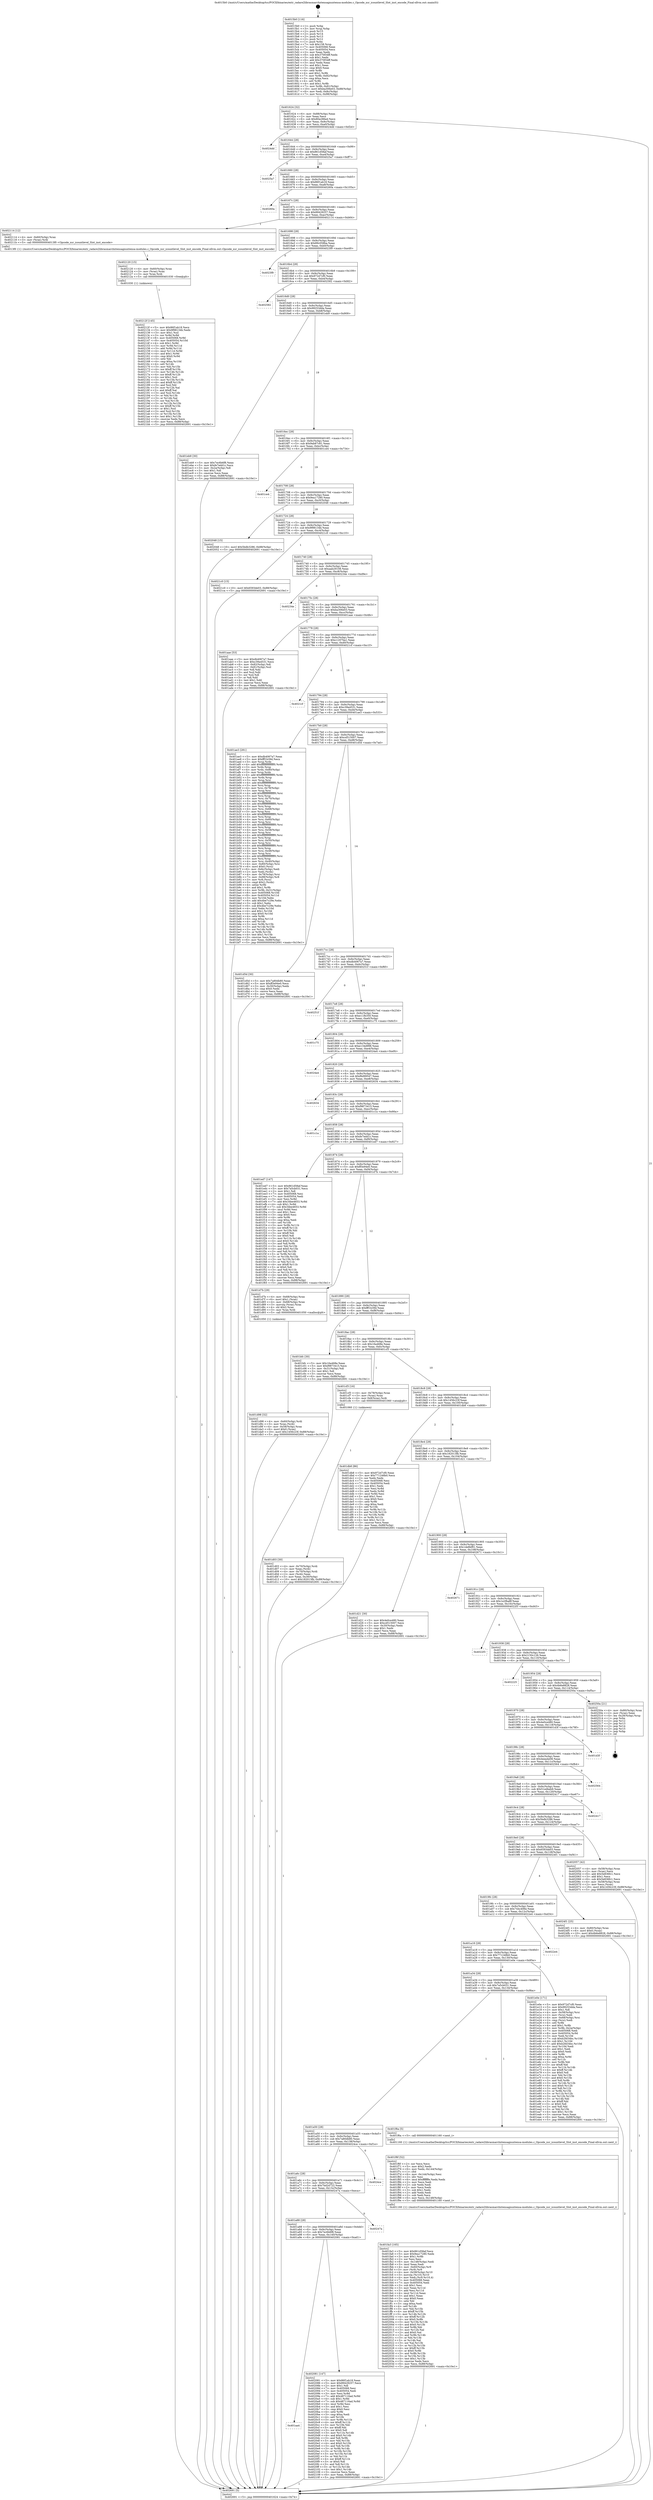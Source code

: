 digraph "0x4015b0" {
  label = "0x4015b0 (/mnt/c/Users/mathe/Desktop/tcc/POCII/binaries/extr_radare2librasmarchxtensagnuxtensa-modules.c_Opcode_xsr_icountlevel_Slot_inst_encode_Final-ollvm.out::main(0))"
  labelloc = "t"
  node[shape=record]

  Entry [label="",width=0.3,height=0.3,shape=circle,fillcolor=black,style=filled]
  "0x401624" [label="{
     0x401624 [32]\l
     | [instrs]\l
     &nbsp;&nbsp;0x401624 \<+6\>: mov -0x88(%rbp),%eax\l
     &nbsp;&nbsp;0x40162a \<+2\>: mov %eax,%ecx\l
     &nbsp;&nbsp;0x40162c \<+6\>: sub $0x80a286ed,%ecx\l
     &nbsp;&nbsp;0x401632 \<+6\>: mov %eax,-0x9c(%rbp)\l
     &nbsp;&nbsp;0x401638 \<+6\>: mov %ecx,-0xa0(%rbp)\l
     &nbsp;&nbsp;0x40163e \<+6\>: je 00000000004024dd \<main+0xf2d\>\l
  }"]
  "0x4024dd" [label="{
     0x4024dd\l
  }", style=dashed]
  "0x401644" [label="{
     0x401644 [28]\l
     | [instrs]\l
     &nbsp;&nbsp;0x401644 \<+5\>: jmp 0000000000401649 \<main+0x99\>\l
     &nbsp;&nbsp;0x401649 \<+6\>: mov -0x9c(%rbp),%eax\l
     &nbsp;&nbsp;0x40164f \<+5\>: sub $0x861d58af,%eax\l
     &nbsp;&nbsp;0x401654 \<+6\>: mov %eax,-0xa4(%rbp)\l
     &nbsp;&nbsp;0x40165a \<+6\>: je 00000000004025a7 \<main+0xff7\>\l
  }"]
  Exit [label="",width=0.3,height=0.3,shape=circle,fillcolor=black,style=filled,peripheries=2]
  "0x4025a7" [label="{
     0x4025a7\l
  }", style=dashed]
  "0x401660" [label="{
     0x401660 [28]\l
     | [instrs]\l
     &nbsp;&nbsp;0x401660 \<+5\>: jmp 0000000000401665 \<main+0xb5\>\l
     &nbsp;&nbsp;0x401665 \<+6\>: mov -0x9c(%rbp),%eax\l
     &nbsp;&nbsp;0x40166b \<+5\>: sub $0x86f1ab18,%eax\l
     &nbsp;&nbsp;0x401670 \<+6\>: mov %eax,-0xa8(%rbp)\l
     &nbsp;&nbsp;0x401676 \<+6\>: je 000000000040260a \<main+0x105a\>\l
  }"]
  "0x40212f" [label="{
     0x40212f [145]\l
     | [instrs]\l
     &nbsp;&nbsp;0x40212f \<+5\>: mov $0x86f1ab18,%ecx\l
     &nbsp;&nbsp;0x402134 \<+5\>: mov $0x9f98134b,%edx\l
     &nbsp;&nbsp;0x402139 \<+3\>: mov $0x1,%sil\l
     &nbsp;&nbsp;0x40213c \<+3\>: xor %r8d,%r8d\l
     &nbsp;&nbsp;0x40213f \<+8\>: mov 0x405068,%r9d\l
     &nbsp;&nbsp;0x402147 \<+8\>: mov 0x405054,%r10d\l
     &nbsp;&nbsp;0x40214f \<+4\>: sub $0x1,%r8d\l
     &nbsp;&nbsp;0x402153 \<+3\>: mov %r9d,%r11d\l
     &nbsp;&nbsp;0x402156 \<+3\>: add %r8d,%r11d\l
     &nbsp;&nbsp;0x402159 \<+4\>: imul %r11d,%r9d\l
     &nbsp;&nbsp;0x40215d \<+4\>: and $0x1,%r9d\l
     &nbsp;&nbsp;0x402161 \<+4\>: cmp $0x0,%r9d\l
     &nbsp;&nbsp;0x402165 \<+3\>: sete %bl\l
     &nbsp;&nbsp;0x402168 \<+4\>: cmp $0xa,%r10d\l
     &nbsp;&nbsp;0x40216c \<+4\>: setl %r14b\l
     &nbsp;&nbsp;0x402170 \<+3\>: mov %bl,%r15b\l
     &nbsp;&nbsp;0x402173 \<+4\>: xor $0xff,%r15b\l
     &nbsp;&nbsp;0x402177 \<+3\>: mov %r14b,%r12b\l
     &nbsp;&nbsp;0x40217a \<+4\>: xor $0xff,%r12b\l
     &nbsp;&nbsp;0x40217e \<+4\>: xor $0x1,%sil\l
     &nbsp;&nbsp;0x402182 \<+3\>: mov %r15b,%r13b\l
     &nbsp;&nbsp;0x402185 \<+4\>: and $0xff,%r13b\l
     &nbsp;&nbsp;0x402189 \<+3\>: and %sil,%bl\l
     &nbsp;&nbsp;0x40218c \<+3\>: mov %r12b,%al\l
     &nbsp;&nbsp;0x40218f \<+2\>: and $0xff,%al\l
     &nbsp;&nbsp;0x402191 \<+3\>: and %sil,%r14b\l
     &nbsp;&nbsp;0x402194 \<+3\>: or %bl,%r13b\l
     &nbsp;&nbsp;0x402197 \<+3\>: or %r14b,%al\l
     &nbsp;&nbsp;0x40219a \<+3\>: xor %al,%r13b\l
     &nbsp;&nbsp;0x40219d \<+3\>: or %r12b,%r15b\l
     &nbsp;&nbsp;0x4021a0 \<+4\>: xor $0xff,%r15b\l
     &nbsp;&nbsp;0x4021a4 \<+4\>: or $0x1,%sil\l
     &nbsp;&nbsp;0x4021a8 \<+3\>: and %sil,%r15b\l
     &nbsp;&nbsp;0x4021ab \<+3\>: or %r15b,%r13b\l
     &nbsp;&nbsp;0x4021ae \<+4\>: test $0x1,%r13b\l
     &nbsp;&nbsp;0x4021b2 \<+3\>: cmovne %edx,%ecx\l
     &nbsp;&nbsp;0x4021b5 \<+6\>: mov %ecx,-0x88(%rbp)\l
     &nbsp;&nbsp;0x4021bb \<+5\>: jmp 0000000000402691 \<main+0x10e1\>\l
  }"]
  "0x40260a" [label="{
     0x40260a\l
  }", style=dashed]
  "0x40167c" [label="{
     0x40167c [28]\l
     | [instrs]\l
     &nbsp;&nbsp;0x40167c \<+5\>: jmp 0000000000401681 \<main+0xd1\>\l
     &nbsp;&nbsp;0x401681 \<+6\>: mov -0x9c(%rbp),%eax\l
     &nbsp;&nbsp;0x401687 \<+5\>: sub $0x89429257,%eax\l
     &nbsp;&nbsp;0x40168c \<+6\>: mov %eax,-0xac(%rbp)\l
     &nbsp;&nbsp;0x401692 \<+6\>: je 0000000000402114 \<main+0xb64\>\l
  }"]
  "0x402120" [label="{
     0x402120 [15]\l
     | [instrs]\l
     &nbsp;&nbsp;0x402120 \<+4\>: mov -0x60(%rbp),%rax\l
     &nbsp;&nbsp;0x402124 \<+3\>: mov (%rax),%rax\l
     &nbsp;&nbsp;0x402127 \<+3\>: mov %rax,%rdi\l
     &nbsp;&nbsp;0x40212a \<+5\>: call 0000000000401030 \<free@plt\>\l
     | [calls]\l
     &nbsp;&nbsp;0x401030 \{1\} (unknown)\l
  }"]
  "0x402114" [label="{
     0x402114 [12]\l
     | [instrs]\l
     &nbsp;&nbsp;0x402114 \<+4\>: mov -0x60(%rbp),%rax\l
     &nbsp;&nbsp;0x402118 \<+3\>: mov (%rax),%rdi\l
     &nbsp;&nbsp;0x40211b \<+5\>: call 00000000004013f0 \<Opcode_xsr_icountlevel_Slot_inst_encode\>\l
     | [calls]\l
     &nbsp;&nbsp;0x4013f0 \{1\} (/mnt/c/Users/mathe/Desktop/tcc/POCII/binaries/extr_radare2librasmarchxtensagnuxtensa-modules.c_Opcode_xsr_icountlevel_Slot_inst_encode_Final-ollvm.out::Opcode_xsr_icountlevel_Slot_inst_encode)\l
  }"]
  "0x401698" [label="{
     0x401698 [28]\l
     | [instrs]\l
     &nbsp;&nbsp;0x401698 \<+5\>: jmp 000000000040169d \<main+0xed\>\l
     &nbsp;&nbsp;0x40169d \<+6\>: mov -0x9c(%rbp),%eax\l
     &nbsp;&nbsp;0x4016a3 \<+5\>: sub $0x89c058ba,%eax\l
     &nbsp;&nbsp;0x4016a8 \<+6\>: mov %eax,-0xb0(%rbp)\l
     &nbsp;&nbsp;0x4016ae \<+6\>: je 00000000004023f9 \<main+0xe49\>\l
  }"]
  "0x401aa4" [label="{
     0x401aa4\l
  }", style=dashed]
  "0x4023f9" [label="{
     0x4023f9\l
  }", style=dashed]
  "0x4016b4" [label="{
     0x4016b4 [28]\l
     | [instrs]\l
     &nbsp;&nbsp;0x4016b4 \<+5\>: jmp 00000000004016b9 \<main+0x109\>\l
     &nbsp;&nbsp;0x4016b9 \<+6\>: mov -0x9c(%rbp),%eax\l
     &nbsp;&nbsp;0x4016bf \<+5\>: sub $0x972d7cf0,%eax\l
     &nbsp;&nbsp;0x4016c4 \<+6\>: mov %eax,-0xb4(%rbp)\l
     &nbsp;&nbsp;0x4016ca \<+6\>: je 0000000000402582 \<main+0xfd2\>\l
  }"]
  "0x402081" [label="{
     0x402081 [147]\l
     | [instrs]\l
     &nbsp;&nbsp;0x402081 \<+5\>: mov $0x86f1ab18,%eax\l
     &nbsp;&nbsp;0x402086 \<+5\>: mov $0x89429257,%ecx\l
     &nbsp;&nbsp;0x40208b \<+2\>: mov $0x1,%dl\l
     &nbsp;&nbsp;0x40208d \<+7\>: mov 0x405068,%esi\l
     &nbsp;&nbsp;0x402094 \<+7\>: mov 0x405054,%edi\l
     &nbsp;&nbsp;0x40209b \<+3\>: mov %esi,%r8d\l
     &nbsp;&nbsp;0x40209e \<+7\>: add $0x487116ad,%r8d\l
     &nbsp;&nbsp;0x4020a5 \<+4\>: sub $0x1,%r8d\l
     &nbsp;&nbsp;0x4020a9 \<+7\>: sub $0x487116ad,%r8d\l
     &nbsp;&nbsp;0x4020b0 \<+4\>: imul %r8d,%esi\l
     &nbsp;&nbsp;0x4020b4 \<+3\>: and $0x1,%esi\l
     &nbsp;&nbsp;0x4020b7 \<+3\>: cmp $0x0,%esi\l
     &nbsp;&nbsp;0x4020ba \<+4\>: sete %r9b\l
     &nbsp;&nbsp;0x4020be \<+3\>: cmp $0xa,%edi\l
     &nbsp;&nbsp;0x4020c1 \<+4\>: setl %r10b\l
     &nbsp;&nbsp;0x4020c5 \<+3\>: mov %r9b,%r11b\l
     &nbsp;&nbsp;0x4020c8 \<+4\>: xor $0xff,%r11b\l
     &nbsp;&nbsp;0x4020cc \<+3\>: mov %r10b,%bl\l
     &nbsp;&nbsp;0x4020cf \<+3\>: xor $0xff,%bl\l
     &nbsp;&nbsp;0x4020d2 \<+3\>: xor $0x0,%dl\l
     &nbsp;&nbsp;0x4020d5 \<+3\>: mov %r11b,%r14b\l
     &nbsp;&nbsp;0x4020d8 \<+4\>: and $0x0,%r14b\l
     &nbsp;&nbsp;0x4020dc \<+3\>: and %dl,%r9b\l
     &nbsp;&nbsp;0x4020df \<+3\>: mov %bl,%r15b\l
     &nbsp;&nbsp;0x4020e2 \<+4\>: and $0x0,%r15b\l
     &nbsp;&nbsp;0x4020e6 \<+3\>: and %dl,%r10b\l
     &nbsp;&nbsp;0x4020e9 \<+3\>: or %r9b,%r14b\l
     &nbsp;&nbsp;0x4020ec \<+3\>: or %r10b,%r15b\l
     &nbsp;&nbsp;0x4020ef \<+3\>: xor %r15b,%r14b\l
     &nbsp;&nbsp;0x4020f2 \<+3\>: or %bl,%r11b\l
     &nbsp;&nbsp;0x4020f5 \<+4\>: xor $0xff,%r11b\l
     &nbsp;&nbsp;0x4020f9 \<+3\>: or $0x0,%dl\l
     &nbsp;&nbsp;0x4020fc \<+3\>: and %dl,%r11b\l
     &nbsp;&nbsp;0x4020ff \<+3\>: or %r11b,%r14b\l
     &nbsp;&nbsp;0x402102 \<+4\>: test $0x1,%r14b\l
     &nbsp;&nbsp;0x402106 \<+3\>: cmovne %ecx,%eax\l
     &nbsp;&nbsp;0x402109 \<+6\>: mov %eax,-0x88(%rbp)\l
     &nbsp;&nbsp;0x40210f \<+5\>: jmp 0000000000402691 \<main+0x10e1\>\l
  }"]
  "0x402582" [label="{
     0x402582\l
  }", style=dashed]
  "0x4016d0" [label="{
     0x4016d0 [28]\l
     | [instrs]\l
     &nbsp;&nbsp;0x4016d0 \<+5\>: jmp 00000000004016d5 \<main+0x125\>\l
     &nbsp;&nbsp;0x4016d5 \<+6\>: mov -0x9c(%rbp),%eax\l
     &nbsp;&nbsp;0x4016db \<+5\>: sub $0x99253dda,%eax\l
     &nbsp;&nbsp;0x4016e0 \<+6\>: mov %eax,-0xb8(%rbp)\l
     &nbsp;&nbsp;0x4016e6 \<+6\>: je 0000000000401eb9 \<main+0x909\>\l
  }"]
  "0x401a88" [label="{
     0x401a88 [28]\l
     | [instrs]\l
     &nbsp;&nbsp;0x401a88 \<+5\>: jmp 0000000000401a8d \<main+0x4dd\>\l
     &nbsp;&nbsp;0x401a8d \<+6\>: mov -0x9c(%rbp),%eax\l
     &nbsp;&nbsp;0x401a93 \<+5\>: sub $0x7ec6b6f8,%eax\l
     &nbsp;&nbsp;0x401a98 \<+6\>: mov %eax,-0x140(%rbp)\l
     &nbsp;&nbsp;0x401a9e \<+6\>: je 0000000000402081 \<main+0xad1\>\l
  }"]
  "0x401eb9" [label="{
     0x401eb9 [30]\l
     | [instrs]\l
     &nbsp;&nbsp;0x401eb9 \<+5\>: mov $0x7ec6b6f8,%eax\l
     &nbsp;&nbsp;0x401ebe \<+5\>: mov $0xfe7edd1c,%ecx\l
     &nbsp;&nbsp;0x401ec3 \<+3\>: mov -0x2a(%rbp),%dl\l
     &nbsp;&nbsp;0x401ec6 \<+3\>: test $0x1,%dl\l
     &nbsp;&nbsp;0x401ec9 \<+3\>: cmovne %ecx,%eax\l
     &nbsp;&nbsp;0x401ecc \<+6\>: mov %eax,-0x88(%rbp)\l
     &nbsp;&nbsp;0x401ed2 \<+5\>: jmp 0000000000402691 \<main+0x10e1\>\l
  }"]
  "0x4016ec" [label="{
     0x4016ec [28]\l
     | [instrs]\l
     &nbsp;&nbsp;0x4016ec \<+5\>: jmp 00000000004016f1 \<main+0x141\>\l
     &nbsp;&nbsp;0x4016f1 \<+6\>: mov -0x9c(%rbp),%eax\l
     &nbsp;&nbsp;0x4016f7 \<+5\>: sub $0x9ab87c81,%eax\l
     &nbsp;&nbsp;0x4016fc \<+6\>: mov %eax,-0xbc(%rbp)\l
     &nbsp;&nbsp;0x401702 \<+6\>: je 0000000000401ce4 \<main+0x734\>\l
  }"]
  "0x40247a" [label="{
     0x40247a\l
  }", style=dashed]
  "0x401ce4" [label="{
     0x401ce4\l
  }", style=dashed]
  "0x401708" [label="{
     0x401708 [28]\l
     | [instrs]\l
     &nbsp;&nbsp;0x401708 \<+5\>: jmp 000000000040170d \<main+0x15d\>\l
     &nbsp;&nbsp;0x40170d \<+6\>: mov -0x9c(%rbp),%eax\l
     &nbsp;&nbsp;0x401713 \<+5\>: sub $0x9ea17280,%eax\l
     &nbsp;&nbsp;0x401718 \<+6\>: mov %eax,-0xc0(%rbp)\l
     &nbsp;&nbsp;0x40171e \<+6\>: je 0000000000402048 \<main+0xa98\>\l
  }"]
  "0x401a6c" [label="{
     0x401a6c [28]\l
     | [instrs]\l
     &nbsp;&nbsp;0x401a6c \<+5\>: jmp 0000000000401a71 \<main+0x4c1\>\l
     &nbsp;&nbsp;0x401a71 \<+6\>: mov -0x9c(%rbp),%eax\l
     &nbsp;&nbsp;0x401a77 \<+5\>: sub $0x7bd2d722,%eax\l
     &nbsp;&nbsp;0x401a7c \<+6\>: mov %eax,-0x13c(%rbp)\l
     &nbsp;&nbsp;0x401a82 \<+6\>: je 000000000040247a \<main+0xeca\>\l
  }"]
  "0x402048" [label="{
     0x402048 [15]\l
     | [instrs]\l
     &nbsp;&nbsp;0x402048 \<+10\>: movl $0x5bdb3286,-0x88(%rbp)\l
     &nbsp;&nbsp;0x402052 \<+5\>: jmp 0000000000402691 \<main+0x10e1\>\l
  }"]
  "0x401724" [label="{
     0x401724 [28]\l
     | [instrs]\l
     &nbsp;&nbsp;0x401724 \<+5\>: jmp 0000000000401729 \<main+0x179\>\l
     &nbsp;&nbsp;0x401729 \<+6\>: mov -0x9c(%rbp),%eax\l
     &nbsp;&nbsp;0x40172f \<+5\>: sub $0x9f98134b,%eax\l
     &nbsp;&nbsp;0x401734 \<+6\>: mov %eax,-0xc4(%rbp)\l
     &nbsp;&nbsp;0x40173a \<+6\>: je 00000000004021c0 \<main+0xc10\>\l
  }"]
  "0x4024ce" [label="{
     0x4024ce\l
  }", style=dashed]
  "0x4021c0" [label="{
     0x4021c0 [15]\l
     | [instrs]\l
     &nbsp;&nbsp;0x4021c0 \<+10\>: movl $0x6593de03,-0x88(%rbp)\l
     &nbsp;&nbsp;0x4021ca \<+5\>: jmp 0000000000402691 \<main+0x10e1\>\l
  }"]
  "0x401740" [label="{
     0x401740 [28]\l
     | [instrs]\l
     &nbsp;&nbsp;0x401740 \<+5\>: jmp 0000000000401745 \<main+0x195\>\l
     &nbsp;&nbsp;0x401745 \<+6\>: mov -0x9c(%rbp),%eax\l
     &nbsp;&nbsp;0x40174b \<+5\>: sub $0xaab29108,%eax\l
     &nbsp;&nbsp;0x401750 \<+6\>: mov %eax,-0xc8(%rbp)\l
     &nbsp;&nbsp;0x401756 \<+6\>: je 000000000040234e \<main+0xd9e\>\l
  }"]
  "0x401fa3" [label="{
     0x401fa3 [165]\l
     | [instrs]\l
     &nbsp;&nbsp;0x401fa3 \<+5\>: mov $0x861d58af,%ecx\l
     &nbsp;&nbsp;0x401fa8 \<+5\>: mov $0x9ea17280,%edx\l
     &nbsp;&nbsp;0x401fad \<+3\>: mov $0x1,%r8b\l
     &nbsp;&nbsp;0x401fb0 \<+2\>: xor %esi,%esi\l
     &nbsp;&nbsp;0x401fb2 \<+6\>: mov -0x148(%rbp),%edi\l
     &nbsp;&nbsp;0x401fb8 \<+3\>: imul %eax,%edi\l
     &nbsp;&nbsp;0x401fbb \<+4\>: mov -0x60(%rbp),%r9\l
     &nbsp;&nbsp;0x401fbf \<+3\>: mov (%r9),%r9\l
     &nbsp;&nbsp;0x401fc2 \<+4\>: mov -0x58(%rbp),%r10\l
     &nbsp;&nbsp;0x401fc6 \<+3\>: movslq (%r10),%r10\l
     &nbsp;&nbsp;0x401fc9 \<+4\>: mov %edi,(%r9,%r10,4)\l
     &nbsp;&nbsp;0x401fcd \<+7\>: mov 0x405068,%eax\l
     &nbsp;&nbsp;0x401fd4 \<+7\>: mov 0x405054,%edi\l
     &nbsp;&nbsp;0x401fdb \<+3\>: sub $0x1,%esi\l
     &nbsp;&nbsp;0x401fde \<+3\>: mov %eax,%r11d\l
     &nbsp;&nbsp;0x401fe1 \<+3\>: add %esi,%r11d\l
     &nbsp;&nbsp;0x401fe4 \<+4\>: imul %r11d,%eax\l
     &nbsp;&nbsp;0x401fe8 \<+3\>: and $0x1,%eax\l
     &nbsp;&nbsp;0x401feb \<+3\>: cmp $0x0,%eax\l
     &nbsp;&nbsp;0x401fee \<+3\>: sete %bl\l
     &nbsp;&nbsp;0x401ff1 \<+3\>: cmp $0xa,%edi\l
     &nbsp;&nbsp;0x401ff4 \<+4\>: setl %r14b\l
     &nbsp;&nbsp;0x401ff8 \<+3\>: mov %bl,%r15b\l
     &nbsp;&nbsp;0x401ffb \<+4\>: xor $0xff,%r15b\l
     &nbsp;&nbsp;0x401fff \<+3\>: mov %r14b,%r12b\l
     &nbsp;&nbsp;0x402002 \<+4\>: xor $0xff,%r12b\l
     &nbsp;&nbsp;0x402006 \<+4\>: xor $0x0,%r8b\l
     &nbsp;&nbsp;0x40200a \<+3\>: mov %r15b,%r13b\l
     &nbsp;&nbsp;0x40200d \<+4\>: and $0x0,%r13b\l
     &nbsp;&nbsp;0x402011 \<+3\>: and %r8b,%bl\l
     &nbsp;&nbsp;0x402014 \<+3\>: mov %r12b,%al\l
     &nbsp;&nbsp;0x402017 \<+2\>: and $0x0,%al\l
     &nbsp;&nbsp;0x402019 \<+3\>: and %r8b,%r14b\l
     &nbsp;&nbsp;0x40201c \<+3\>: or %bl,%r13b\l
     &nbsp;&nbsp;0x40201f \<+3\>: or %r14b,%al\l
     &nbsp;&nbsp;0x402022 \<+3\>: xor %al,%r13b\l
     &nbsp;&nbsp;0x402025 \<+3\>: or %r12b,%r15b\l
     &nbsp;&nbsp;0x402028 \<+4\>: xor $0xff,%r15b\l
     &nbsp;&nbsp;0x40202c \<+4\>: or $0x0,%r8b\l
     &nbsp;&nbsp;0x402030 \<+3\>: and %r8b,%r15b\l
     &nbsp;&nbsp;0x402033 \<+3\>: or %r15b,%r13b\l
     &nbsp;&nbsp;0x402036 \<+4\>: test $0x1,%r13b\l
     &nbsp;&nbsp;0x40203a \<+3\>: cmovne %edx,%ecx\l
     &nbsp;&nbsp;0x40203d \<+6\>: mov %ecx,-0x88(%rbp)\l
     &nbsp;&nbsp;0x402043 \<+5\>: jmp 0000000000402691 \<main+0x10e1\>\l
  }"]
  "0x40234e" [label="{
     0x40234e\l
  }", style=dashed]
  "0x40175c" [label="{
     0x40175c [28]\l
     | [instrs]\l
     &nbsp;&nbsp;0x40175c \<+5\>: jmp 0000000000401761 \<main+0x1b1\>\l
     &nbsp;&nbsp;0x401761 \<+6\>: mov -0x9c(%rbp),%eax\l
     &nbsp;&nbsp;0x401767 \<+5\>: sub $0xba306e03,%eax\l
     &nbsp;&nbsp;0x40176c \<+6\>: mov %eax,-0xcc(%rbp)\l
     &nbsp;&nbsp;0x401772 \<+6\>: je 0000000000401aae \<main+0x4fe\>\l
  }"]
  "0x401f6f" [label="{
     0x401f6f [52]\l
     | [instrs]\l
     &nbsp;&nbsp;0x401f6f \<+2\>: xor %ecx,%ecx\l
     &nbsp;&nbsp;0x401f71 \<+5\>: mov $0x2,%edx\l
     &nbsp;&nbsp;0x401f76 \<+6\>: mov %edx,-0x144(%rbp)\l
     &nbsp;&nbsp;0x401f7c \<+1\>: cltd\l
     &nbsp;&nbsp;0x401f7d \<+6\>: mov -0x144(%rbp),%esi\l
     &nbsp;&nbsp;0x401f83 \<+2\>: idiv %esi\l
     &nbsp;&nbsp;0x401f85 \<+6\>: imul $0xfffffffe,%edx,%edx\l
     &nbsp;&nbsp;0x401f8b \<+2\>: mov %ecx,%edi\l
     &nbsp;&nbsp;0x401f8d \<+2\>: sub %edx,%edi\l
     &nbsp;&nbsp;0x401f8f \<+2\>: mov %ecx,%edx\l
     &nbsp;&nbsp;0x401f91 \<+3\>: sub $0x1,%edx\l
     &nbsp;&nbsp;0x401f94 \<+2\>: add %edx,%edi\l
     &nbsp;&nbsp;0x401f96 \<+2\>: sub %edi,%ecx\l
     &nbsp;&nbsp;0x401f98 \<+6\>: mov %ecx,-0x148(%rbp)\l
     &nbsp;&nbsp;0x401f9e \<+5\>: call 0000000000401160 \<next_i\>\l
     | [calls]\l
     &nbsp;&nbsp;0x401160 \{1\} (/mnt/c/Users/mathe/Desktop/tcc/POCII/binaries/extr_radare2librasmarchxtensagnuxtensa-modules.c_Opcode_xsr_icountlevel_Slot_inst_encode_Final-ollvm.out::next_i)\l
  }"]
  "0x401aae" [label="{
     0x401aae [53]\l
     | [instrs]\l
     &nbsp;&nbsp;0x401aae \<+5\>: mov $0xdb4067a7,%eax\l
     &nbsp;&nbsp;0x401ab3 \<+5\>: mov $0xc39a4531,%ecx\l
     &nbsp;&nbsp;0x401ab8 \<+6\>: mov -0x82(%rbp),%dl\l
     &nbsp;&nbsp;0x401abe \<+7\>: mov -0x81(%rbp),%sil\l
     &nbsp;&nbsp;0x401ac5 \<+3\>: mov %dl,%dil\l
     &nbsp;&nbsp;0x401ac8 \<+3\>: and %sil,%dil\l
     &nbsp;&nbsp;0x401acb \<+3\>: xor %sil,%dl\l
     &nbsp;&nbsp;0x401ace \<+3\>: or %dl,%dil\l
     &nbsp;&nbsp;0x401ad1 \<+4\>: test $0x1,%dil\l
     &nbsp;&nbsp;0x401ad5 \<+3\>: cmovne %ecx,%eax\l
     &nbsp;&nbsp;0x401ad8 \<+6\>: mov %eax,-0x88(%rbp)\l
     &nbsp;&nbsp;0x401ade \<+5\>: jmp 0000000000402691 \<main+0x10e1\>\l
  }"]
  "0x401778" [label="{
     0x401778 [28]\l
     | [instrs]\l
     &nbsp;&nbsp;0x401778 \<+5\>: jmp 000000000040177d \<main+0x1cd\>\l
     &nbsp;&nbsp;0x40177d \<+6\>: mov -0x9c(%rbp),%eax\l
     &nbsp;&nbsp;0x401783 \<+5\>: sub $0xc1207ba1,%eax\l
     &nbsp;&nbsp;0x401788 \<+6\>: mov %eax,-0xd0(%rbp)\l
     &nbsp;&nbsp;0x40178e \<+6\>: je 00000000004021cf \<main+0xc1f\>\l
  }"]
  "0x402691" [label="{
     0x402691 [5]\l
     | [instrs]\l
     &nbsp;&nbsp;0x402691 \<+5\>: jmp 0000000000401624 \<main+0x74\>\l
  }"]
  "0x4015b0" [label="{
     0x4015b0 [116]\l
     | [instrs]\l
     &nbsp;&nbsp;0x4015b0 \<+1\>: push %rbp\l
     &nbsp;&nbsp;0x4015b1 \<+3\>: mov %rsp,%rbp\l
     &nbsp;&nbsp;0x4015b4 \<+2\>: push %r15\l
     &nbsp;&nbsp;0x4015b6 \<+2\>: push %r14\l
     &nbsp;&nbsp;0x4015b8 \<+2\>: push %r13\l
     &nbsp;&nbsp;0x4015ba \<+2\>: push %r12\l
     &nbsp;&nbsp;0x4015bc \<+1\>: push %rbx\l
     &nbsp;&nbsp;0x4015bd \<+7\>: sub $0x158,%rsp\l
     &nbsp;&nbsp;0x4015c4 \<+7\>: mov 0x405068,%eax\l
     &nbsp;&nbsp;0x4015cb \<+7\>: mov 0x405054,%ecx\l
     &nbsp;&nbsp;0x4015d2 \<+2\>: mov %eax,%edx\l
     &nbsp;&nbsp;0x4015d4 \<+6\>: sub $0x370f34ff,%edx\l
     &nbsp;&nbsp;0x4015da \<+3\>: sub $0x1,%edx\l
     &nbsp;&nbsp;0x4015dd \<+6\>: add $0x370f34ff,%edx\l
     &nbsp;&nbsp;0x4015e3 \<+3\>: imul %edx,%eax\l
     &nbsp;&nbsp;0x4015e6 \<+3\>: and $0x1,%eax\l
     &nbsp;&nbsp;0x4015e9 \<+3\>: cmp $0x0,%eax\l
     &nbsp;&nbsp;0x4015ec \<+4\>: sete %r8b\l
     &nbsp;&nbsp;0x4015f0 \<+4\>: and $0x1,%r8b\l
     &nbsp;&nbsp;0x4015f4 \<+7\>: mov %r8b,-0x82(%rbp)\l
     &nbsp;&nbsp;0x4015fb \<+3\>: cmp $0xa,%ecx\l
     &nbsp;&nbsp;0x4015fe \<+4\>: setl %r8b\l
     &nbsp;&nbsp;0x401602 \<+4\>: and $0x1,%r8b\l
     &nbsp;&nbsp;0x401606 \<+7\>: mov %r8b,-0x81(%rbp)\l
     &nbsp;&nbsp;0x40160d \<+10\>: movl $0xba306e03,-0x88(%rbp)\l
     &nbsp;&nbsp;0x401617 \<+6\>: mov %edi,-0x8c(%rbp)\l
     &nbsp;&nbsp;0x40161d \<+7\>: mov %rsi,-0x98(%rbp)\l
  }"]
  "0x401a50" [label="{
     0x401a50 [28]\l
     | [instrs]\l
     &nbsp;&nbsp;0x401a50 \<+5\>: jmp 0000000000401a55 \<main+0x4a5\>\l
     &nbsp;&nbsp;0x401a55 \<+6\>: mov -0x9c(%rbp),%eax\l
     &nbsp;&nbsp;0x401a5b \<+5\>: sub $0x7a80db80,%eax\l
     &nbsp;&nbsp;0x401a60 \<+6\>: mov %eax,-0x138(%rbp)\l
     &nbsp;&nbsp;0x401a66 \<+6\>: je 00000000004024ce \<main+0xf1e\>\l
  }"]
  "0x4021cf" [label="{
     0x4021cf\l
  }", style=dashed]
  "0x401794" [label="{
     0x401794 [28]\l
     | [instrs]\l
     &nbsp;&nbsp;0x401794 \<+5\>: jmp 0000000000401799 \<main+0x1e9\>\l
     &nbsp;&nbsp;0x401799 \<+6\>: mov -0x9c(%rbp),%eax\l
     &nbsp;&nbsp;0x40179f \<+5\>: sub $0xc39a4531,%eax\l
     &nbsp;&nbsp;0x4017a4 \<+6\>: mov %eax,-0xd4(%rbp)\l
     &nbsp;&nbsp;0x4017aa \<+6\>: je 0000000000401ae3 \<main+0x533\>\l
  }"]
  "0x401f6a" [label="{
     0x401f6a [5]\l
     | [instrs]\l
     &nbsp;&nbsp;0x401f6a \<+5\>: call 0000000000401160 \<next_i\>\l
     | [calls]\l
     &nbsp;&nbsp;0x401160 \{1\} (/mnt/c/Users/mathe/Desktop/tcc/POCII/binaries/extr_radare2librasmarchxtensagnuxtensa-modules.c_Opcode_xsr_icountlevel_Slot_inst_encode_Final-ollvm.out::next_i)\l
  }"]
  "0x401ae3" [label="{
     0x401ae3 [281]\l
     | [instrs]\l
     &nbsp;&nbsp;0x401ae3 \<+5\>: mov $0xdb4067a7,%eax\l
     &nbsp;&nbsp;0x401ae8 \<+5\>: mov $0xfff1b39d,%ecx\l
     &nbsp;&nbsp;0x401aed \<+3\>: mov %rsp,%rdx\l
     &nbsp;&nbsp;0x401af0 \<+4\>: add $0xfffffffffffffff0,%rdx\l
     &nbsp;&nbsp;0x401af4 \<+3\>: mov %rdx,%rsp\l
     &nbsp;&nbsp;0x401af7 \<+4\>: mov %rdx,-0x80(%rbp)\l
     &nbsp;&nbsp;0x401afb \<+3\>: mov %rsp,%rdx\l
     &nbsp;&nbsp;0x401afe \<+4\>: add $0xfffffffffffffff0,%rdx\l
     &nbsp;&nbsp;0x401b02 \<+3\>: mov %rdx,%rsp\l
     &nbsp;&nbsp;0x401b05 \<+3\>: mov %rsp,%rsi\l
     &nbsp;&nbsp;0x401b08 \<+4\>: add $0xfffffffffffffff0,%rsi\l
     &nbsp;&nbsp;0x401b0c \<+3\>: mov %rsi,%rsp\l
     &nbsp;&nbsp;0x401b0f \<+4\>: mov %rsi,-0x78(%rbp)\l
     &nbsp;&nbsp;0x401b13 \<+3\>: mov %rsp,%rsi\l
     &nbsp;&nbsp;0x401b16 \<+4\>: add $0xfffffffffffffff0,%rsi\l
     &nbsp;&nbsp;0x401b1a \<+3\>: mov %rsi,%rsp\l
     &nbsp;&nbsp;0x401b1d \<+4\>: mov %rsi,-0x70(%rbp)\l
     &nbsp;&nbsp;0x401b21 \<+3\>: mov %rsp,%rsi\l
     &nbsp;&nbsp;0x401b24 \<+4\>: add $0xfffffffffffffff0,%rsi\l
     &nbsp;&nbsp;0x401b28 \<+3\>: mov %rsi,%rsp\l
     &nbsp;&nbsp;0x401b2b \<+4\>: mov %rsi,-0x68(%rbp)\l
     &nbsp;&nbsp;0x401b2f \<+3\>: mov %rsp,%rsi\l
     &nbsp;&nbsp;0x401b32 \<+4\>: add $0xfffffffffffffff0,%rsi\l
     &nbsp;&nbsp;0x401b36 \<+3\>: mov %rsi,%rsp\l
     &nbsp;&nbsp;0x401b39 \<+4\>: mov %rsi,-0x60(%rbp)\l
     &nbsp;&nbsp;0x401b3d \<+3\>: mov %rsp,%rsi\l
     &nbsp;&nbsp;0x401b40 \<+4\>: add $0xfffffffffffffff0,%rsi\l
     &nbsp;&nbsp;0x401b44 \<+3\>: mov %rsi,%rsp\l
     &nbsp;&nbsp;0x401b47 \<+4\>: mov %rsi,-0x58(%rbp)\l
     &nbsp;&nbsp;0x401b4b \<+3\>: mov %rsp,%rsi\l
     &nbsp;&nbsp;0x401b4e \<+4\>: add $0xfffffffffffffff0,%rsi\l
     &nbsp;&nbsp;0x401b52 \<+3\>: mov %rsi,%rsp\l
     &nbsp;&nbsp;0x401b55 \<+4\>: mov %rsi,-0x50(%rbp)\l
     &nbsp;&nbsp;0x401b59 \<+3\>: mov %rsp,%rsi\l
     &nbsp;&nbsp;0x401b5c \<+4\>: add $0xfffffffffffffff0,%rsi\l
     &nbsp;&nbsp;0x401b60 \<+3\>: mov %rsi,%rsp\l
     &nbsp;&nbsp;0x401b63 \<+4\>: mov %rsi,-0x48(%rbp)\l
     &nbsp;&nbsp;0x401b67 \<+3\>: mov %rsp,%rsi\l
     &nbsp;&nbsp;0x401b6a \<+4\>: add $0xfffffffffffffff0,%rsi\l
     &nbsp;&nbsp;0x401b6e \<+3\>: mov %rsi,%rsp\l
     &nbsp;&nbsp;0x401b71 \<+4\>: mov %rsi,-0x40(%rbp)\l
     &nbsp;&nbsp;0x401b75 \<+4\>: mov -0x80(%rbp),%rsi\l
     &nbsp;&nbsp;0x401b79 \<+6\>: movl $0x0,(%rsi)\l
     &nbsp;&nbsp;0x401b7f \<+6\>: mov -0x8c(%rbp),%edi\l
     &nbsp;&nbsp;0x401b85 \<+2\>: mov %edi,(%rdx)\l
     &nbsp;&nbsp;0x401b87 \<+4\>: mov -0x78(%rbp),%rsi\l
     &nbsp;&nbsp;0x401b8b \<+7\>: mov -0x98(%rbp),%r8\l
     &nbsp;&nbsp;0x401b92 \<+3\>: mov %r8,(%rsi)\l
     &nbsp;&nbsp;0x401b95 \<+3\>: cmpl $0x2,(%rdx)\l
     &nbsp;&nbsp;0x401b98 \<+4\>: setne %r9b\l
     &nbsp;&nbsp;0x401b9c \<+4\>: and $0x1,%r9b\l
     &nbsp;&nbsp;0x401ba0 \<+4\>: mov %r9b,-0x31(%rbp)\l
     &nbsp;&nbsp;0x401ba4 \<+8\>: mov 0x405068,%r10d\l
     &nbsp;&nbsp;0x401bac \<+8\>: mov 0x405054,%r11d\l
     &nbsp;&nbsp;0x401bb4 \<+3\>: mov %r10d,%ebx\l
     &nbsp;&nbsp;0x401bb7 \<+6\>: add $0x4be7c29e,%ebx\l
     &nbsp;&nbsp;0x401bbd \<+3\>: sub $0x1,%ebx\l
     &nbsp;&nbsp;0x401bc0 \<+6\>: sub $0x4be7c29e,%ebx\l
     &nbsp;&nbsp;0x401bc6 \<+4\>: imul %ebx,%r10d\l
     &nbsp;&nbsp;0x401bca \<+4\>: and $0x1,%r10d\l
     &nbsp;&nbsp;0x401bce \<+4\>: cmp $0x0,%r10d\l
     &nbsp;&nbsp;0x401bd2 \<+4\>: sete %r9b\l
     &nbsp;&nbsp;0x401bd6 \<+4\>: cmp $0xa,%r11d\l
     &nbsp;&nbsp;0x401bda \<+4\>: setl %r14b\l
     &nbsp;&nbsp;0x401bde \<+3\>: mov %r9b,%r15b\l
     &nbsp;&nbsp;0x401be1 \<+3\>: and %r14b,%r15b\l
     &nbsp;&nbsp;0x401be4 \<+3\>: xor %r14b,%r9b\l
     &nbsp;&nbsp;0x401be7 \<+3\>: or %r9b,%r15b\l
     &nbsp;&nbsp;0x401bea \<+4\>: test $0x1,%r15b\l
     &nbsp;&nbsp;0x401bee \<+3\>: cmovne %ecx,%eax\l
     &nbsp;&nbsp;0x401bf1 \<+6\>: mov %eax,-0x88(%rbp)\l
     &nbsp;&nbsp;0x401bf7 \<+5\>: jmp 0000000000402691 \<main+0x10e1\>\l
  }"]
  "0x4017b0" [label="{
     0x4017b0 [28]\l
     | [instrs]\l
     &nbsp;&nbsp;0x4017b0 \<+5\>: jmp 00000000004017b5 \<main+0x205\>\l
     &nbsp;&nbsp;0x4017b5 \<+6\>: mov -0x9c(%rbp),%eax\l
     &nbsp;&nbsp;0x4017bb \<+5\>: sub $0xcd515007,%eax\l
     &nbsp;&nbsp;0x4017c0 \<+6\>: mov %eax,-0xd8(%rbp)\l
     &nbsp;&nbsp;0x4017c6 \<+6\>: je 0000000000401d5d \<main+0x7ad\>\l
  }"]
  "0x401a34" [label="{
     0x401a34 [28]\l
     | [instrs]\l
     &nbsp;&nbsp;0x401a34 \<+5\>: jmp 0000000000401a39 \<main+0x489\>\l
     &nbsp;&nbsp;0x401a39 \<+6\>: mov -0x9c(%rbp),%eax\l
     &nbsp;&nbsp;0x401a3f \<+5\>: sub $0x7a5cb031,%eax\l
     &nbsp;&nbsp;0x401a44 \<+6\>: mov %eax,-0x134(%rbp)\l
     &nbsp;&nbsp;0x401a4a \<+6\>: je 0000000000401f6a \<main+0x9ba\>\l
  }"]
  "0x401e0e" [label="{
     0x401e0e [171]\l
     | [instrs]\l
     &nbsp;&nbsp;0x401e0e \<+5\>: mov $0x972d7cf0,%eax\l
     &nbsp;&nbsp;0x401e13 \<+5\>: mov $0x99253dda,%ecx\l
     &nbsp;&nbsp;0x401e18 \<+2\>: mov $0x1,%dl\l
     &nbsp;&nbsp;0x401e1a \<+4\>: mov -0x58(%rbp),%rsi\l
     &nbsp;&nbsp;0x401e1e \<+2\>: mov (%rsi),%edi\l
     &nbsp;&nbsp;0x401e20 \<+4\>: mov -0x68(%rbp),%rsi\l
     &nbsp;&nbsp;0x401e24 \<+2\>: cmp (%rsi),%edi\l
     &nbsp;&nbsp;0x401e26 \<+4\>: setl %r8b\l
     &nbsp;&nbsp;0x401e2a \<+4\>: and $0x1,%r8b\l
     &nbsp;&nbsp;0x401e2e \<+4\>: mov %r8b,-0x2a(%rbp)\l
     &nbsp;&nbsp;0x401e32 \<+7\>: mov 0x405068,%edi\l
     &nbsp;&nbsp;0x401e39 \<+8\>: mov 0x405054,%r9d\l
     &nbsp;&nbsp;0x401e41 \<+3\>: mov %edi,%r10d\l
     &nbsp;&nbsp;0x401e44 \<+7\>: sub $0xb2fd34bc,%r10d\l
     &nbsp;&nbsp;0x401e4b \<+4\>: sub $0x1,%r10d\l
     &nbsp;&nbsp;0x401e4f \<+7\>: add $0xb2fd34bc,%r10d\l
     &nbsp;&nbsp;0x401e56 \<+4\>: imul %r10d,%edi\l
     &nbsp;&nbsp;0x401e5a \<+3\>: and $0x1,%edi\l
     &nbsp;&nbsp;0x401e5d \<+3\>: cmp $0x0,%edi\l
     &nbsp;&nbsp;0x401e60 \<+4\>: sete %r8b\l
     &nbsp;&nbsp;0x401e64 \<+4\>: cmp $0xa,%r9d\l
     &nbsp;&nbsp;0x401e68 \<+4\>: setl %r11b\l
     &nbsp;&nbsp;0x401e6c \<+3\>: mov %r8b,%bl\l
     &nbsp;&nbsp;0x401e6f \<+3\>: xor $0xff,%bl\l
     &nbsp;&nbsp;0x401e72 \<+3\>: mov %r11b,%r14b\l
     &nbsp;&nbsp;0x401e75 \<+4\>: xor $0xff,%r14b\l
     &nbsp;&nbsp;0x401e79 \<+3\>: xor $0x0,%dl\l
     &nbsp;&nbsp;0x401e7c \<+3\>: mov %bl,%r15b\l
     &nbsp;&nbsp;0x401e7f \<+4\>: and $0x0,%r15b\l
     &nbsp;&nbsp;0x401e83 \<+3\>: and %dl,%r8b\l
     &nbsp;&nbsp;0x401e86 \<+3\>: mov %r14b,%r12b\l
     &nbsp;&nbsp;0x401e89 \<+4\>: and $0x0,%r12b\l
     &nbsp;&nbsp;0x401e8d \<+3\>: and %dl,%r11b\l
     &nbsp;&nbsp;0x401e90 \<+3\>: or %r8b,%r15b\l
     &nbsp;&nbsp;0x401e93 \<+3\>: or %r11b,%r12b\l
     &nbsp;&nbsp;0x401e96 \<+3\>: xor %r12b,%r15b\l
     &nbsp;&nbsp;0x401e99 \<+3\>: or %r14b,%bl\l
     &nbsp;&nbsp;0x401e9c \<+3\>: xor $0xff,%bl\l
     &nbsp;&nbsp;0x401e9f \<+3\>: or $0x0,%dl\l
     &nbsp;&nbsp;0x401ea2 \<+2\>: and %dl,%bl\l
     &nbsp;&nbsp;0x401ea4 \<+3\>: or %bl,%r15b\l
     &nbsp;&nbsp;0x401ea7 \<+4\>: test $0x1,%r15b\l
     &nbsp;&nbsp;0x401eab \<+3\>: cmovne %ecx,%eax\l
     &nbsp;&nbsp;0x401eae \<+6\>: mov %eax,-0x88(%rbp)\l
     &nbsp;&nbsp;0x401eb4 \<+5\>: jmp 0000000000402691 \<main+0x10e1\>\l
  }"]
  "0x401d5d" [label="{
     0x401d5d [30]\l
     | [instrs]\l
     &nbsp;&nbsp;0x401d5d \<+5\>: mov $0x7a80db80,%eax\l
     &nbsp;&nbsp;0x401d62 \<+5\>: mov $0xff3e94e0,%ecx\l
     &nbsp;&nbsp;0x401d67 \<+3\>: mov -0x30(%rbp),%edx\l
     &nbsp;&nbsp;0x401d6a \<+3\>: cmp $0x0,%edx\l
     &nbsp;&nbsp;0x401d6d \<+3\>: cmove %ecx,%eax\l
     &nbsp;&nbsp;0x401d70 \<+6\>: mov %eax,-0x88(%rbp)\l
     &nbsp;&nbsp;0x401d76 \<+5\>: jmp 0000000000402691 \<main+0x10e1\>\l
  }"]
  "0x4017cc" [label="{
     0x4017cc [28]\l
     | [instrs]\l
     &nbsp;&nbsp;0x4017cc \<+5\>: jmp 00000000004017d1 \<main+0x221\>\l
     &nbsp;&nbsp;0x4017d1 \<+6\>: mov -0x9c(%rbp),%eax\l
     &nbsp;&nbsp;0x4017d7 \<+5\>: sub $0xdb4067a7,%eax\l
     &nbsp;&nbsp;0x4017dc \<+6\>: mov %eax,-0xdc(%rbp)\l
     &nbsp;&nbsp;0x4017e2 \<+6\>: je 000000000040251f \<main+0xf6f\>\l
  }"]
  "0x401a18" [label="{
     0x401a18 [28]\l
     | [instrs]\l
     &nbsp;&nbsp;0x401a18 \<+5\>: jmp 0000000000401a1d \<main+0x46d\>\l
     &nbsp;&nbsp;0x401a1d \<+6\>: mov -0x9c(%rbp),%eax\l
     &nbsp;&nbsp;0x401a23 \<+5\>: sub $0x771248b0,%eax\l
     &nbsp;&nbsp;0x401a28 \<+6\>: mov %eax,-0x130(%rbp)\l
     &nbsp;&nbsp;0x401a2e \<+6\>: je 0000000000401e0e \<main+0x85e\>\l
  }"]
  "0x40251f" [label="{
     0x40251f\l
  }", style=dashed]
  "0x4017e8" [label="{
     0x4017e8 [28]\l
     | [instrs]\l
     &nbsp;&nbsp;0x4017e8 \<+5\>: jmp 00000000004017ed \<main+0x23d\>\l
     &nbsp;&nbsp;0x4017ed \<+6\>: mov -0x9c(%rbp),%eax\l
     &nbsp;&nbsp;0x4017f3 \<+5\>: sub $0xe11fb350,%eax\l
     &nbsp;&nbsp;0x4017f8 \<+6\>: mov %eax,-0xe0(%rbp)\l
     &nbsp;&nbsp;0x4017fe \<+6\>: je 0000000000401c75 \<main+0x6c5\>\l
  }"]
  "0x4022e4" [label="{
     0x4022e4\l
  }", style=dashed]
  "0x401c75" [label="{
     0x401c75\l
  }", style=dashed]
  "0x401804" [label="{
     0x401804 [28]\l
     | [instrs]\l
     &nbsp;&nbsp;0x401804 \<+5\>: jmp 0000000000401809 \<main+0x259\>\l
     &nbsp;&nbsp;0x401809 \<+6\>: mov -0x9c(%rbp),%eax\l
     &nbsp;&nbsp;0x40180f \<+5\>: sub $0xe134d998,%eax\l
     &nbsp;&nbsp;0x401814 \<+6\>: mov %eax,-0xe4(%rbp)\l
     &nbsp;&nbsp;0x40181a \<+6\>: je 00000000004024a4 \<main+0xef4\>\l
  }"]
  "0x4019fc" [label="{
     0x4019fc [28]\l
     | [instrs]\l
     &nbsp;&nbsp;0x4019fc \<+5\>: jmp 0000000000401a01 \<main+0x451\>\l
     &nbsp;&nbsp;0x401a01 \<+6\>: mov -0x9c(%rbp),%eax\l
     &nbsp;&nbsp;0x401a07 \<+5\>: sub $0x744c406e,%eax\l
     &nbsp;&nbsp;0x401a0c \<+6\>: mov %eax,-0x12c(%rbp)\l
     &nbsp;&nbsp;0x401a12 \<+6\>: je 00000000004022e4 \<main+0xd34\>\l
  }"]
  "0x4024a4" [label="{
     0x4024a4\l
  }", style=dashed]
  "0x401820" [label="{
     0x401820 [28]\l
     | [instrs]\l
     &nbsp;&nbsp;0x401820 \<+5\>: jmp 0000000000401825 \<main+0x275\>\l
     &nbsp;&nbsp;0x401825 \<+6\>: mov -0x9c(%rbp),%eax\l
     &nbsp;&nbsp;0x40182b \<+5\>: sub $0xf6d99547,%eax\l
     &nbsp;&nbsp;0x401830 \<+6\>: mov %eax,-0xe8(%rbp)\l
     &nbsp;&nbsp;0x401836 \<+6\>: je 0000000000402634 \<main+0x1084\>\l
  }"]
  "0x4024f1" [label="{
     0x4024f1 [25]\l
     | [instrs]\l
     &nbsp;&nbsp;0x4024f1 \<+4\>: mov -0x80(%rbp),%rax\l
     &nbsp;&nbsp;0x4024f5 \<+6\>: movl $0x0,(%rax)\l
     &nbsp;&nbsp;0x4024fb \<+10\>: movl $0x4b6e8828,-0x88(%rbp)\l
     &nbsp;&nbsp;0x402505 \<+5\>: jmp 0000000000402691 \<main+0x10e1\>\l
  }"]
  "0x402634" [label="{
     0x402634\l
  }", style=dashed]
  "0x40183c" [label="{
     0x40183c [28]\l
     | [instrs]\l
     &nbsp;&nbsp;0x40183c \<+5\>: jmp 0000000000401841 \<main+0x291\>\l
     &nbsp;&nbsp;0x401841 \<+6\>: mov -0x9c(%rbp),%eax\l
     &nbsp;&nbsp;0x401847 \<+5\>: sub $0xf9873415,%eax\l
     &nbsp;&nbsp;0x40184c \<+6\>: mov %eax,-0xec(%rbp)\l
     &nbsp;&nbsp;0x401852 \<+6\>: je 0000000000401c1a \<main+0x66a\>\l
  }"]
  "0x4019e0" [label="{
     0x4019e0 [28]\l
     | [instrs]\l
     &nbsp;&nbsp;0x4019e0 \<+5\>: jmp 00000000004019e5 \<main+0x435\>\l
     &nbsp;&nbsp;0x4019e5 \<+6\>: mov -0x9c(%rbp),%eax\l
     &nbsp;&nbsp;0x4019eb \<+5\>: sub $0x6593de03,%eax\l
     &nbsp;&nbsp;0x4019f0 \<+6\>: mov %eax,-0x128(%rbp)\l
     &nbsp;&nbsp;0x4019f6 \<+6\>: je 00000000004024f1 \<main+0xf41\>\l
  }"]
  "0x401c1a" [label="{
     0x401c1a\l
  }", style=dashed]
  "0x401858" [label="{
     0x401858 [28]\l
     | [instrs]\l
     &nbsp;&nbsp;0x401858 \<+5\>: jmp 000000000040185d \<main+0x2ad\>\l
     &nbsp;&nbsp;0x40185d \<+6\>: mov -0x9c(%rbp),%eax\l
     &nbsp;&nbsp;0x401863 \<+5\>: sub $0xfe7edd1c,%eax\l
     &nbsp;&nbsp;0x401868 \<+6\>: mov %eax,-0xf0(%rbp)\l
     &nbsp;&nbsp;0x40186e \<+6\>: je 0000000000401ed7 \<main+0x927\>\l
  }"]
  "0x402057" [label="{
     0x402057 [42]\l
     | [instrs]\l
     &nbsp;&nbsp;0x402057 \<+4\>: mov -0x58(%rbp),%rax\l
     &nbsp;&nbsp;0x40205b \<+2\>: mov (%rax),%ecx\l
     &nbsp;&nbsp;0x40205d \<+6\>: add $0x5e836fc1,%ecx\l
     &nbsp;&nbsp;0x402063 \<+3\>: add $0x1,%ecx\l
     &nbsp;&nbsp;0x402066 \<+6\>: sub $0x5e836fc1,%ecx\l
     &nbsp;&nbsp;0x40206c \<+4\>: mov -0x58(%rbp),%rax\l
     &nbsp;&nbsp;0x402070 \<+2\>: mov %ecx,(%rax)\l
     &nbsp;&nbsp;0x402072 \<+10\>: movl $0x1456c23f,-0x88(%rbp)\l
     &nbsp;&nbsp;0x40207c \<+5\>: jmp 0000000000402691 \<main+0x10e1\>\l
  }"]
  "0x401ed7" [label="{
     0x401ed7 [147]\l
     | [instrs]\l
     &nbsp;&nbsp;0x401ed7 \<+5\>: mov $0x861d58af,%eax\l
     &nbsp;&nbsp;0x401edc \<+5\>: mov $0x7a5cb031,%ecx\l
     &nbsp;&nbsp;0x401ee1 \<+2\>: mov $0x1,%dl\l
     &nbsp;&nbsp;0x401ee3 \<+7\>: mov 0x405068,%esi\l
     &nbsp;&nbsp;0x401eea \<+7\>: mov 0x405054,%edi\l
     &nbsp;&nbsp;0x401ef1 \<+3\>: mov %esi,%r8d\l
     &nbsp;&nbsp;0x401ef4 \<+7\>: add $0x34be4653,%r8d\l
     &nbsp;&nbsp;0x401efb \<+4\>: sub $0x1,%r8d\l
     &nbsp;&nbsp;0x401eff \<+7\>: sub $0x34be4653,%r8d\l
     &nbsp;&nbsp;0x401f06 \<+4\>: imul %r8d,%esi\l
     &nbsp;&nbsp;0x401f0a \<+3\>: and $0x1,%esi\l
     &nbsp;&nbsp;0x401f0d \<+3\>: cmp $0x0,%esi\l
     &nbsp;&nbsp;0x401f10 \<+4\>: sete %r9b\l
     &nbsp;&nbsp;0x401f14 \<+3\>: cmp $0xa,%edi\l
     &nbsp;&nbsp;0x401f17 \<+4\>: setl %r10b\l
     &nbsp;&nbsp;0x401f1b \<+3\>: mov %r9b,%r11b\l
     &nbsp;&nbsp;0x401f1e \<+4\>: xor $0xff,%r11b\l
     &nbsp;&nbsp;0x401f22 \<+3\>: mov %r10b,%bl\l
     &nbsp;&nbsp;0x401f25 \<+3\>: xor $0xff,%bl\l
     &nbsp;&nbsp;0x401f28 \<+3\>: xor $0x0,%dl\l
     &nbsp;&nbsp;0x401f2b \<+3\>: mov %r11b,%r14b\l
     &nbsp;&nbsp;0x401f2e \<+4\>: and $0x0,%r14b\l
     &nbsp;&nbsp;0x401f32 \<+3\>: and %dl,%r9b\l
     &nbsp;&nbsp;0x401f35 \<+3\>: mov %bl,%r15b\l
     &nbsp;&nbsp;0x401f38 \<+4\>: and $0x0,%r15b\l
     &nbsp;&nbsp;0x401f3c \<+3\>: and %dl,%r10b\l
     &nbsp;&nbsp;0x401f3f \<+3\>: or %r9b,%r14b\l
     &nbsp;&nbsp;0x401f42 \<+3\>: or %r10b,%r15b\l
     &nbsp;&nbsp;0x401f45 \<+3\>: xor %r15b,%r14b\l
     &nbsp;&nbsp;0x401f48 \<+3\>: or %bl,%r11b\l
     &nbsp;&nbsp;0x401f4b \<+4\>: xor $0xff,%r11b\l
     &nbsp;&nbsp;0x401f4f \<+3\>: or $0x0,%dl\l
     &nbsp;&nbsp;0x401f52 \<+3\>: and %dl,%r11b\l
     &nbsp;&nbsp;0x401f55 \<+3\>: or %r11b,%r14b\l
     &nbsp;&nbsp;0x401f58 \<+4\>: test $0x1,%r14b\l
     &nbsp;&nbsp;0x401f5c \<+3\>: cmovne %ecx,%eax\l
     &nbsp;&nbsp;0x401f5f \<+6\>: mov %eax,-0x88(%rbp)\l
     &nbsp;&nbsp;0x401f65 \<+5\>: jmp 0000000000402691 \<main+0x10e1\>\l
  }"]
  "0x401874" [label="{
     0x401874 [28]\l
     | [instrs]\l
     &nbsp;&nbsp;0x401874 \<+5\>: jmp 0000000000401879 \<main+0x2c9\>\l
     &nbsp;&nbsp;0x401879 \<+6\>: mov -0x9c(%rbp),%eax\l
     &nbsp;&nbsp;0x40187f \<+5\>: sub $0xff3e94e0,%eax\l
     &nbsp;&nbsp;0x401884 \<+6\>: mov %eax,-0xf4(%rbp)\l
     &nbsp;&nbsp;0x40188a \<+6\>: je 0000000000401d7b \<main+0x7cb\>\l
  }"]
  "0x4019c4" [label="{
     0x4019c4 [28]\l
     | [instrs]\l
     &nbsp;&nbsp;0x4019c4 \<+5\>: jmp 00000000004019c9 \<main+0x419\>\l
     &nbsp;&nbsp;0x4019c9 \<+6\>: mov -0x9c(%rbp),%eax\l
     &nbsp;&nbsp;0x4019cf \<+5\>: sub $0x5bdb3286,%eax\l
     &nbsp;&nbsp;0x4019d4 \<+6\>: mov %eax,-0x124(%rbp)\l
     &nbsp;&nbsp;0x4019da \<+6\>: je 0000000000402057 \<main+0xaa7\>\l
  }"]
  "0x401d7b" [label="{
     0x401d7b [29]\l
     | [instrs]\l
     &nbsp;&nbsp;0x401d7b \<+4\>: mov -0x68(%rbp),%rax\l
     &nbsp;&nbsp;0x401d7f \<+6\>: movl $0x1,(%rax)\l
     &nbsp;&nbsp;0x401d85 \<+4\>: mov -0x68(%rbp),%rax\l
     &nbsp;&nbsp;0x401d89 \<+3\>: movslq (%rax),%rax\l
     &nbsp;&nbsp;0x401d8c \<+4\>: shl $0x2,%rax\l
     &nbsp;&nbsp;0x401d90 \<+3\>: mov %rax,%rdi\l
     &nbsp;&nbsp;0x401d93 \<+5\>: call 0000000000401050 \<malloc@plt\>\l
     | [calls]\l
     &nbsp;&nbsp;0x401050 \{1\} (unknown)\l
  }"]
  "0x401890" [label="{
     0x401890 [28]\l
     | [instrs]\l
     &nbsp;&nbsp;0x401890 \<+5\>: jmp 0000000000401895 \<main+0x2e5\>\l
     &nbsp;&nbsp;0x401895 \<+6\>: mov -0x9c(%rbp),%eax\l
     &nbsp;&nbsp;0x40189b \<+5\>: sub $0xfff1b39d,%eax\l
     &nbsp;&nbsp;0x4018a0 \<+6\>: mov %eax,-0xf8(%rbp)\l
     &nbsp;&nbsp;0x4018a6 \<+6\>: je 0000000000401bfc \<main+0x64c\>\l
  }"]
  "0x402417" [label="{
     0x402417\l
  }", style=dashed]
  "0x401bfc" [label="{
     0x401bfc [30]\l
     | [instrs]\l
     &nbsp;&nbsp;0x401bfc \<+5\>: mov $0x16a468e,%eax\l
     &nbsp;&nbsp;0x401c01 \<+5\>: mov $0xf9873415,%ecx\l
     &nbsp;&nbsp;0x401c06 \<+3\>: mov -0x31(%rbp),%dl\l
     &nbsp;&nbsp;0x401c09 \<+3\>: test $0x1,%dl\l
     &nbsp;&nbsp;0x401c0c \<+3\>: cmovne %ecx,%eax\l
     &nbsp;&nbsp;0x401c0f \<+6\>: mov %eax,-0x88(%rbp)\l
     &nbsp;&nbsp;0x401c15 \<+5\>: jmp 0000000000402691 \<main+0x10e1\>\l
  }"]
  "0x4018ac" [label="{
     0x4018ac [28]\l
     | [instrs]\l
     &nbsp;&nbsp;0x4018ac \<+5\>: jmp 00000000004018b1 \<main+0x301\>\l
     &nbsp;&nbsp;0x4018b1 \<+6\>: mov -0x9c(%rbp),%eax\l
     &nbsp;&nbsp;0x4018b7 \<+5\>: sub $0x16a468e,%eax\l
     &nbsp;&nbsp;0x4018bc \<+6\>: mov %eax,-0xfc(%rbp)\l
     &nbsp;&nbsp;0x4018c2 \<+6\>: je 0000000000401cf3 \<main+0x743\>\l
  }"]
  "0x4019a8" [label="{
     0x4019a8 [28]\l
     | [instrs]\l
     &nbsp;&nbsp;0x4019a8 \<+5\>: jmp 00000000004019ad \<main+0x3fd\>\l
     &nbsp;&nbsp;0x4019ad \<+6\>: mov -0x9c(%rbp),%eax\l
     &nbsp;&nbsp;0x4019b3 \<+5\>: sub $0x51edbeb9,%eax\l
     &nbsp;&nbsp;0x4019b8 \<+6\>: mov %eax,-0x120(%rbp)\l
     &nbsp;&nbsp;0x4019be \<+6\>: je 0000000000402417 \<main+0xe67\>\l
  }"]
  "0x401cf3" [label="{
     0x401cf3 [16]\l
     | [instrs]\l
     &nbsp;&nbsp;0x401cf3 \<+4\>: mov -0x78(%rbp),%rax\l
     &nbsp;&nbsp;0x401cf7 \<+3\>: mov (%rax),%rax\l
     &nbsp;&nbsp;0x401cfa \<+4\>: mov 0x8(%rax),%rdi\l
     &nbsp;&nbsp;0x401cfe \<+5\>: call 0000000000401060 \<atoi@plt\>\l
     | [calls]\l
     &nbsp;&nbsp;0x401060 \{1\} (unknown)\l
  }"]
  "0x4018c8" [label="{
     0x4018c8 [28]\l
     | [instrs]\l
     &nbsp;&nbsp;0x4018c8 \<+5\>: jmp 00000000004018cd \<main+0x31d\>\l
     &nbsp;&nbsp;0x4018cd \<+6\>: mov -0x9c(%rbp),%eax\l
     &nbsp;&nbsp;0x4018d3 \<+5\>: sub $0x1456c23f,%eax\l
     &nbsp;&nbsp;0x4018d8 \<+6\>: mov %eax,-0x100(%rbp)\l
     &nbsp;&nbsp;0x4018de \<+6\>: je 0000000000401db8 \<main+0x808\>\l
  }"]
  "0x401d03" [label="{
     0x401d03 [30]\l
     | [instrs]\l
     &nbsp;&nbsp;0x401d03 \<+4\>: mov -0x70(%rbp),%rdi\l
     &nbsp;&nbsp;0x401d07 \<+2\>: mov %eax,(%rdi)\l
     &nbsp;&nbsp;0x401d09 \<+4\>: mov -0x70(%rbp),%rdi\l
     &nbsp;&nbsp;0x401d0d \<+2\>: mov (%rdi),%eax\l
     &nbsp;&nbsp;0x401d0f \<+3\>: mov %eax,-0x30(%rbp)\l
     &nbsp;&nbsp;0x401d12 \<+10\>: movl $0x182013fb,-0x88(%rbp)\l
     &nbsp;&nbsp;0x401d1c \<+5\>: jmp 0000000000402691 \<main+0x10e1\>\l
  }"]
  "0x402564" [label="{
     0x402564\l
  }", style=dashed]
  "0x401db8" [label="{
     0x401db8 [86]\l
     | [instrs]\l
     &nbsp;&nbsp;0x401db8 \<+5\>: mov $0x972d7cf0,%eax\l
     &nbsp;&nbsp;0x401dbd \<+5\>: mov $0x771248b0,%ecx\l
     &nbsp;&nbsp;0x401dc2 \<+2\>: xor %edx,%edx\l
     &nbsp;&nbsp;0x401dc4 \<+7\>: mov 0x405068,%esi\l
     &nbsp;&nbsp;0x401dcb \<+7\>: mov 0x405054,%edi\l
     &nbsp;&nbsp;0x401dd2 \<+3\>: sub $0x1,%edx\l
     &nbsp;&nbsp;0x401dd5 \<+3\>: mov %esi,%r8d\l
     &nbsp;&nbsp;0x401dd8 \<+3\>: add %edx,%r8d\l
     &nbsp;&nbsp;0x401ddb \<+4\>: imul %r8d,%esi\l
     &nbsp;&nbsp;0x401ddf \<+3\>: and $0x1,%esi\l
     &nbsp;&nbsp;0x401de2 \<+3\>: cmp $0x0,%esi\l
     &nbsp;&nbsp;0x401de5 \<+4\>: sete %r9b\l
     &nbsp;&nbsp;0x401de9 \<+3\>: cmp $0xa,%edi\l
     &nbsp;&nbsp;0x401dec \<+4\>: setl %r10b\l
     &nbsp;&nbsp;0x401df0 \<+3\>: mov %r9b,%r11b\l
     &nbsp;&nbsp;0x401df3 \<+3\>: and %r10b,%r11b\l
     &nbsp;&nbsp;0x401df6 \<+3\>: xor %r10b,%r9b\l
     &nbsp;&nbsp;0x401df9 \<+3\>: or %r9b,%r11b\l
     &nbsp;&nbsp;0x401dfc \<+4\>: test $0x1,%r11b\l
     &nbsp;&nbsp;0x401e00 \<+3\>: cmovne %ecx,%eax\l
     &nbsp;&nbsp;0x401e03 \<+6\>: mov %eax,-0x88(%rbp)\l
     &nbsp;&nbsp;0x401e09 \<+5\>: jmp 0000000000402691 \<main+0x10e1\>\l
  }"]
  "0x4018e4" [label="{
     0x4018e4 [28]\l
     | [instrs]\l
     &nbsp;&nbsp;0x4018e4 \<+5\>: jmp 00000000004018e9 \<main+0x339\>\l
     &nbsp;&nbsp;0x4018e9 \<+6\>: mov -0x9c(%rbp),%eax\l
     &nbsp;&nbsp;0x4018ef \<+5\>: sub $0x182013fb,%eax\l
     &nbsp;&nbsp;0x4018f4 \<+6\>: mov %eax,-0x104(%rbp)\l
     &nbsp;&nbsp;0x4018fa \<+6\>: je 0000000000401d21 \<main+0x771\>\l
  }"]
  "0x40198c" [label="{
     0x40198c [28]\l
     | [instrs]\l
     &nbsp;&nbsp;0x40198c \<+5\>: jmp 0000000000401991 \<main+0x3e1\>\l
     &nbsp;&nbsp;0x401991 \<+6\>: mov -0x9c(%rbp),%eax\l
     &nbsp;&nbsp;0x401997 \<+5\>: sub $0x4eea4e08,%eax\l
     &nbsp;&nbsp;0x40199c \<+6\>: mov %eax,-0x11c(%rbp)\l
     &nbsp;&nbsp;0x4019a2 \<+6\>: je 0000000000402564 \<main+0xfb4\>\l
  }"]
  "0x401d21" [label="{
     0x401d21 [30]\l
     | [instrs]\l
     &nbsp;&nbsp;0x401d21 \<+5\>: mov $0x4e0ce480,%eax\l
     &nbsp;&nbsp;0x401d26 \<+5\>: mov $0xcd515007,%ecx\l
     &nbsp;&nbsp;0x401d2b \<+3\>: mov -0x30(%rbp),%edx\l
     &nbsp;&nbsp;0x401d2e \<+3\>: cmp $0x1,%edx\l
     &nbsp;&nbsp;0x401d31 \<+3\>: cmovl %ecx,%eax\l
     &nbsp;&nbsp;0x401d34 \<+6\>: mov %eax,-0x88(%rbp)\l
     &nbsp;&nbsp;0x401d3a \<+5\>: jmp 0000000000402691 \<main+0x10e1\>\l
  }"]
  "0x401900" [label="{
     0x401900 [28]\l
     | [instrs]\l
     &nbsp;&nbsp;0x401900 \<+5\>: jmp 0000000000401905 \<main+0x355\>\l
     &nbsp;&nbsp;0x401905 \<+6\>: mov -0x9c(%rbp),%eax\l
     &nbsp;&nbsp;0x40190b \<+5\>: sub $0x1de8bf91,%eax\l
     &nbsp;&nbsp;0x401910 \<+6\>: mov %eax,-0x108(%rbp)\l
     &nbsp;&nbsp;0x401916 \<+6\>: je 0000000000402671 \<main+0x10c1\>\l
  }"]
  "0x401d98" [label="{
     0x401d98 [32]\l
     | [instrs]\l
     &nbsp;&nbsp;0x401d98 \<+4\>: mov -0x60(%rbp),%rdi\l
     &nbsp;&nbsp;0x401d9c \<+3\>: mov %rax,(%rdi)\l
     &nbsp;&nbsp;0x401d9f \<+4\>: mov -0x58(%rbp),%rax\l
     &nbsp;&nbsp;0x401da3 \<+6\>: movl $0x0,(%rax)\l
     &nbsp;&nbsp;0x401da9 \<+10\>: movl $0x1456c23f,-0x88(%rbp)\l
     &nbsp;&nbsp;0x401db3 \<+5\>: jmp 0000000000402691 \<main+0x10e1\>\l
  }"]
  "0x401d3f" [label="{
     0x401d3f\l
  }", style=dashed]
  "0x402671" [label="{
     0x402671\l
  }", style=dashed]
  "0x40191c" [label="{
     0x40191c [28]\l
     | [instrs]\l
     &nbsp;&nbsp;0x40191c \<+5\>: jmp 0000000000401921 \<main+0x371\>\l
     &nbsp;&nbsp;0x401921 \<+6\>: mov -0x9c(%rbp),%eax\l
     &nbsp;&nbsp;0x401927 \<+5\>: sub $0x1e2fba8f,%eax\l
     &nbsp;&nbsp;0x40192c \<+6\>: mov %eax,-0x10c(%rbp)\l
     &nbsp;&nbsp;0x401932 \<+6\>: je 00000000004022f3 \<main+0xd43\>\l
  }"]
  "0x401970" [label="{
     0x401970 [28]\l
     | [instrs]\l
     &nbsp;&nbsp;0x401970 \<+5\>: jmp 0000000000401975 \<main+0x3c5\>\l
     &nbsp;&nbsp;0x401975 \<+6\>: mov -0x9c(%rbp),%eax\l
     &nbsp;&nbsp;0x40197b \<+5\>: sub $0x4e0ce480,%eax\l
     &nbsp;&nbsp;0x401980 \<+6\>: mov %eax,-0x118(%rbp)\l
     &nbsp;&nbsp;0x401986 \<+6\>: je 0000000000401d3f \<main+0x78f\>\l
  }"]
  "0x4022f3" [label="{
     0x4022f3\l
  }", style=dashed]
  "0x401938" [label="{
     0x401938 [28]\l
     | [instrs]\l
     &nbsp;&nbsp;0x401938 \<+5\>: jmp 000000000040193d \<main+0x38d\>\l
     &nbsp;&nbsp;0x40193d \<+6\>: mov -0x9c(%rbp),%eax\l
     &nbsp;&nbsp;0x401943 \<+5\>: sub $0x2150c126,%eax\l
     &nbsp;&nbsp;0x401948 \<+6\>: mov %eax,-0x110(%rbp)\l
     &nbsp;&nbsp;0x40194e \<+6\>: je 0000000000402225 \<main+0xc75\>\l
  }"]
  "0x40250a" [label="{
     0x40250a [21]\l
     | [instrs]\l
     &nbsp;&nbsp;0x40250a \<+4\>: mov -0x80(%rbp),%rax\l
     &nbsp;&nbsp;0x40250e \<+2\>: mov (%rax),%eax\l
     &nbsp;&nbsp;0x402510 \<+4\>: lea -0x28(%rbp),%rsp\l
     &nbsp;&nbsp;0x402514 \<+1\>: pop %rbx\l
     &nbsp;&nbsp;0x402515 \<+2\>: pop %r12\l
     &nbsp;&nbsp;0x402517 \<+2\>: pop %r13\l
     &nbsp;&nbsp;0x402519 \<+2\>: pop %r14\l
     &nbsp;&nbsp;0x40251b \<+2\>: pop %r15\l
     &nbsp;&nbsp;0x40251d \<+1\>: pop %rbp\l
     &nbsp;&nbsp;0x40251e \<+1\>: ret\l
  }"]
  "0x402225" [label="{
     0x402225\l
  }", style=dashed]
  "0x401954" [label="{
     0x401954 [28]\l
     | [instrs]\l
     &nbsp;&nbsp;0x401954 \<+5\>: jmp 0000000000401959 \<main+0x3a9\>\l
     &nbsp;&nbsp;0x401959 \<+6\>: mov -0x9c(%rbp),%eax\l
     &nbsp;&nbsp;0x40195f \<+5\>: sub $0x4b6e8828,%eax\l
     &nbsp;&nbsp;0x401964 \<+6\>: mov %eax,-0x114(%rbp)\l
     &nbsp;&nbsp;0x40196a \<+6\>: je 000000000040250a \<main+0xf5a\>\l
  }"]
  Entry -> "0x4015b0" [label=" 1"]
  "0x401624" -> "0x4024dd" [label=" 0"]
  "0x401624" -> "0x401644" [label=" 22"]
  "0x40250a" -> Exit [label=" 1"]
  "0x401644" -> "0x4025a7" [label=" 0"]
  "0x401644" -> "0x401660" [label=" 22"]
  "0x4024f1" -> "0x402691" [label=" 1"]
  "0x401660" -> "0x40260a" [label=" 0"]
  "0x401660" -> "0x40167c" [label=" 22"]
  "0x4021c0" -> "0x402691" [label=" 1"]
  "0x40167c" -> "0x402114" [label=" 1"]
  "0x40167c" -> "0x401698" [label=" 21"]
  "0x40212f" -> "0x402691" [label=" 1"]
  "0x401698" -> "0x4023f9" [label=" 0"]
  "0x401698" -> "0x4016b4" [label=" 21"]
  "0x402120" -> "0x40212f" [label=" 1"]
  "0x4016b4" -> "0x402582" [label=" 0"]
  "0x4016b4" -> "0x4016d0" [label=" 21"]
  "0x402114" -> "0x402120" [label=" 1"]
  "0x4016d0" -> "0x401eb9" [label=" 2"]
  "0x4016d0" -> "0x4016ec" [label=" 19"]
  "0x401a88" -> "0x401aa4" [label=" 0"]
  "0x4016ec" -> "0x401ce4" [label=" 0"]
  "0x4016ec" -> "0x401708" [label=" 19"]
  "0x401a88" -> "0x402081" [label=" 1"]
  "0x401708" -> "0x402048" [label=" 1"]
  "0x401708" -> "0x401724" [label=" 18"]
  "0x401a6c" -> "0x401a88" [label=" 1"]
  "0x401724" -> "0x4021c0" [label=" 1"]
  "0x401724" -> "0x401740" [label=" 17"]
  "0x401a6c" -> "0x40247a" [label=" 0"]
  "0x401740" -> "0x40234e" [label=" 0"]
  "0x401740" -> "0x40175c" [label=" 17"]
  "0x401a50" -> "0x401a6c" [label=" 1"]
  "0x40175c" -> "0x401aae" [label=" 1"]
  "0x40175c" -> "0x401778" [label=" 16"]
  "0x401aae" -> "0x402691" [label=" 1"]
  "0x4015b0" -> "0x401624" [label=" 1"]
  "0x402691" -> "0x401624" [label=" 21"]
  "0x401a50" -> "0x4024ce" [label=" 0"]
  "0x401778" -> "0x4021cf" [label=" 0"]
  "0x401778" -> "0x401794" [label=" 16"]
  "0x402081" -> "0x402691" [label=" 1"]
  "0x401794" -> "0x401ae3" [label=" 1"]
  "0x401794" -> "0x4017b0" [label=" 15"]
  "0x402057" -> "0x402691" [label=" 1"]
  "0x401ae3" -> "0x402691" [label=" 1"]
  "0x401fa3" -> "0x402691" [label=" 1"]
  "0x4017b0" -> "0x401d5d" [label=" 1"]
  "0x4017b0" -> "0x4017cc" [label=" 14"]
  "0x401f6f" -> "0x401fa3" [label=" 1"]
  "0x4017cc" -> "0x40251f" [label=" 0"]
  "0x4017cc" -> "0x4017e8" [label=" 14"]
  "0x401a34" -> "0x401a50" [label=" 1"]
  "0x4017e8" -> "0x401c75" [label=" 0"]
  "0x4017e8" -> "0x401804" [label=" 14"]
  "0x401a34" -> "0x401f6a" [label=" 1"]
  "0x401804" -> "0x4024a4" [label=" 0"]
  "0x401804" -> "0x401820" [label=" 14"]
  "0x401ed7" -> "0x402691" [label=" 1"]
  "0x401820" -> "0x402634" [label=" 0"]
  "0x401820" -> "0x40183c" [label=" 14"]
  "0x401eb9" -> "0x402691" [label=" 2"]
  "0x40183c" -> "0x401c1a" [label=" 0"]
  "0x40183c" -> "0x401858" [label=" 14"]
  "0x401a18" -> "0x401a34" [label=" 2"]
  "0x401858" -> "0x401ed7" [label=" 1"]
  "0x401858" -> "0x401874" [label=" 13"]
  "0x401a18" -> "0x401e0e" [label=" 2"]
  "0x401874" -> "0x401d7b" [label=" 1"]
  "0x401874" -> "0x401890" [label=" 12"]
  "0x4019fc" -> "0x401a18" [label=" 4"]
  "0x401890" -> "0x401bfc" [label=" 1"]
  "0x401890" -> "0x4018ac" [label=" 11"]
  "0x401bfc" -> "0x402691" [label=" 1"]
  "0x4019fc" -> "0x4022e4" [label=" 0"]
  "0x4018ac" -> "0x401cf3" [label=" 1"]
  "0x4018ac" -> "0x4018c8" [label=" 10"]
  "0x401cf3" -> "0x401d03" [label=" 1"]
  "0x401d03" -> "0x402691" [label=" 1"]
  "0x4019e0" -> "0x4019fc" [label=" 4"]
  "0x4018c8" -> "0x401db8" [label=" 2"]
  "0x4018c8" -> "0x4018e4" [label=" 8"]
  "0x4019e0" -> "0x4024f1" [label=" 1"]
  "0x4018e4" -> "0x401d21" [label=" 1"]
  "0x4018e4" -> "0x401900" [label=" 7"]
  "0x401d21" -> "0x402691" [label=" 1"]
  "0x401d5d" -> "0x402691" [label=" 1"]
  "0x401d7b" -> "0x401d98" [label=" 1"]
  "0x401d98" -> "0x402691" [label=" 1"]
  "0x401db8" -> "0x402691" [label=" 2"]
  "0x4019c4" -> "0x4019e0" [label=" 5"]
  "0x401900" -> "0x402671" [label=" 0"]
  "0x401900" -> "0x40191c" [label=" 7"]
  "0x4019c4" -> "0x402057" [label=" 1"]
  "0x40191c" -> "0x4022f3" [label=" 0"]
  "0x40191c" -> "0x401938" [label=" 7"]
  "0x4019a8" -> "0x4019c4" [label=" 6"]
  "0x401938" -> "0x402225" [label=" 0"]
  "0x401938" -> "0x401954" [label=" 7"]
  "0x4019a8" -> "0x402417" [label=" 0"]
  "0x401954" -> "0x40250a" [label=" 1"]
  "0x401954" -> "0x401970" [label=" 6"]
  "0x401f6a" -> "0x401f6f" [label=" 1"]
  "0x401970" -> "0x401d3f" [label=" 0"]
  "0x401970" -> "0x40198c" [label=" 6"]
  "0x401e0e" -> "0x402691" [label=" 2"]
  "0x40198c" -> "0x402564" [label=" 0"]
  "0x40198c" -> "0x4019a8" [label=" 6"]
  "0x402048" -> "0x402691" [label=" 1"]
}
